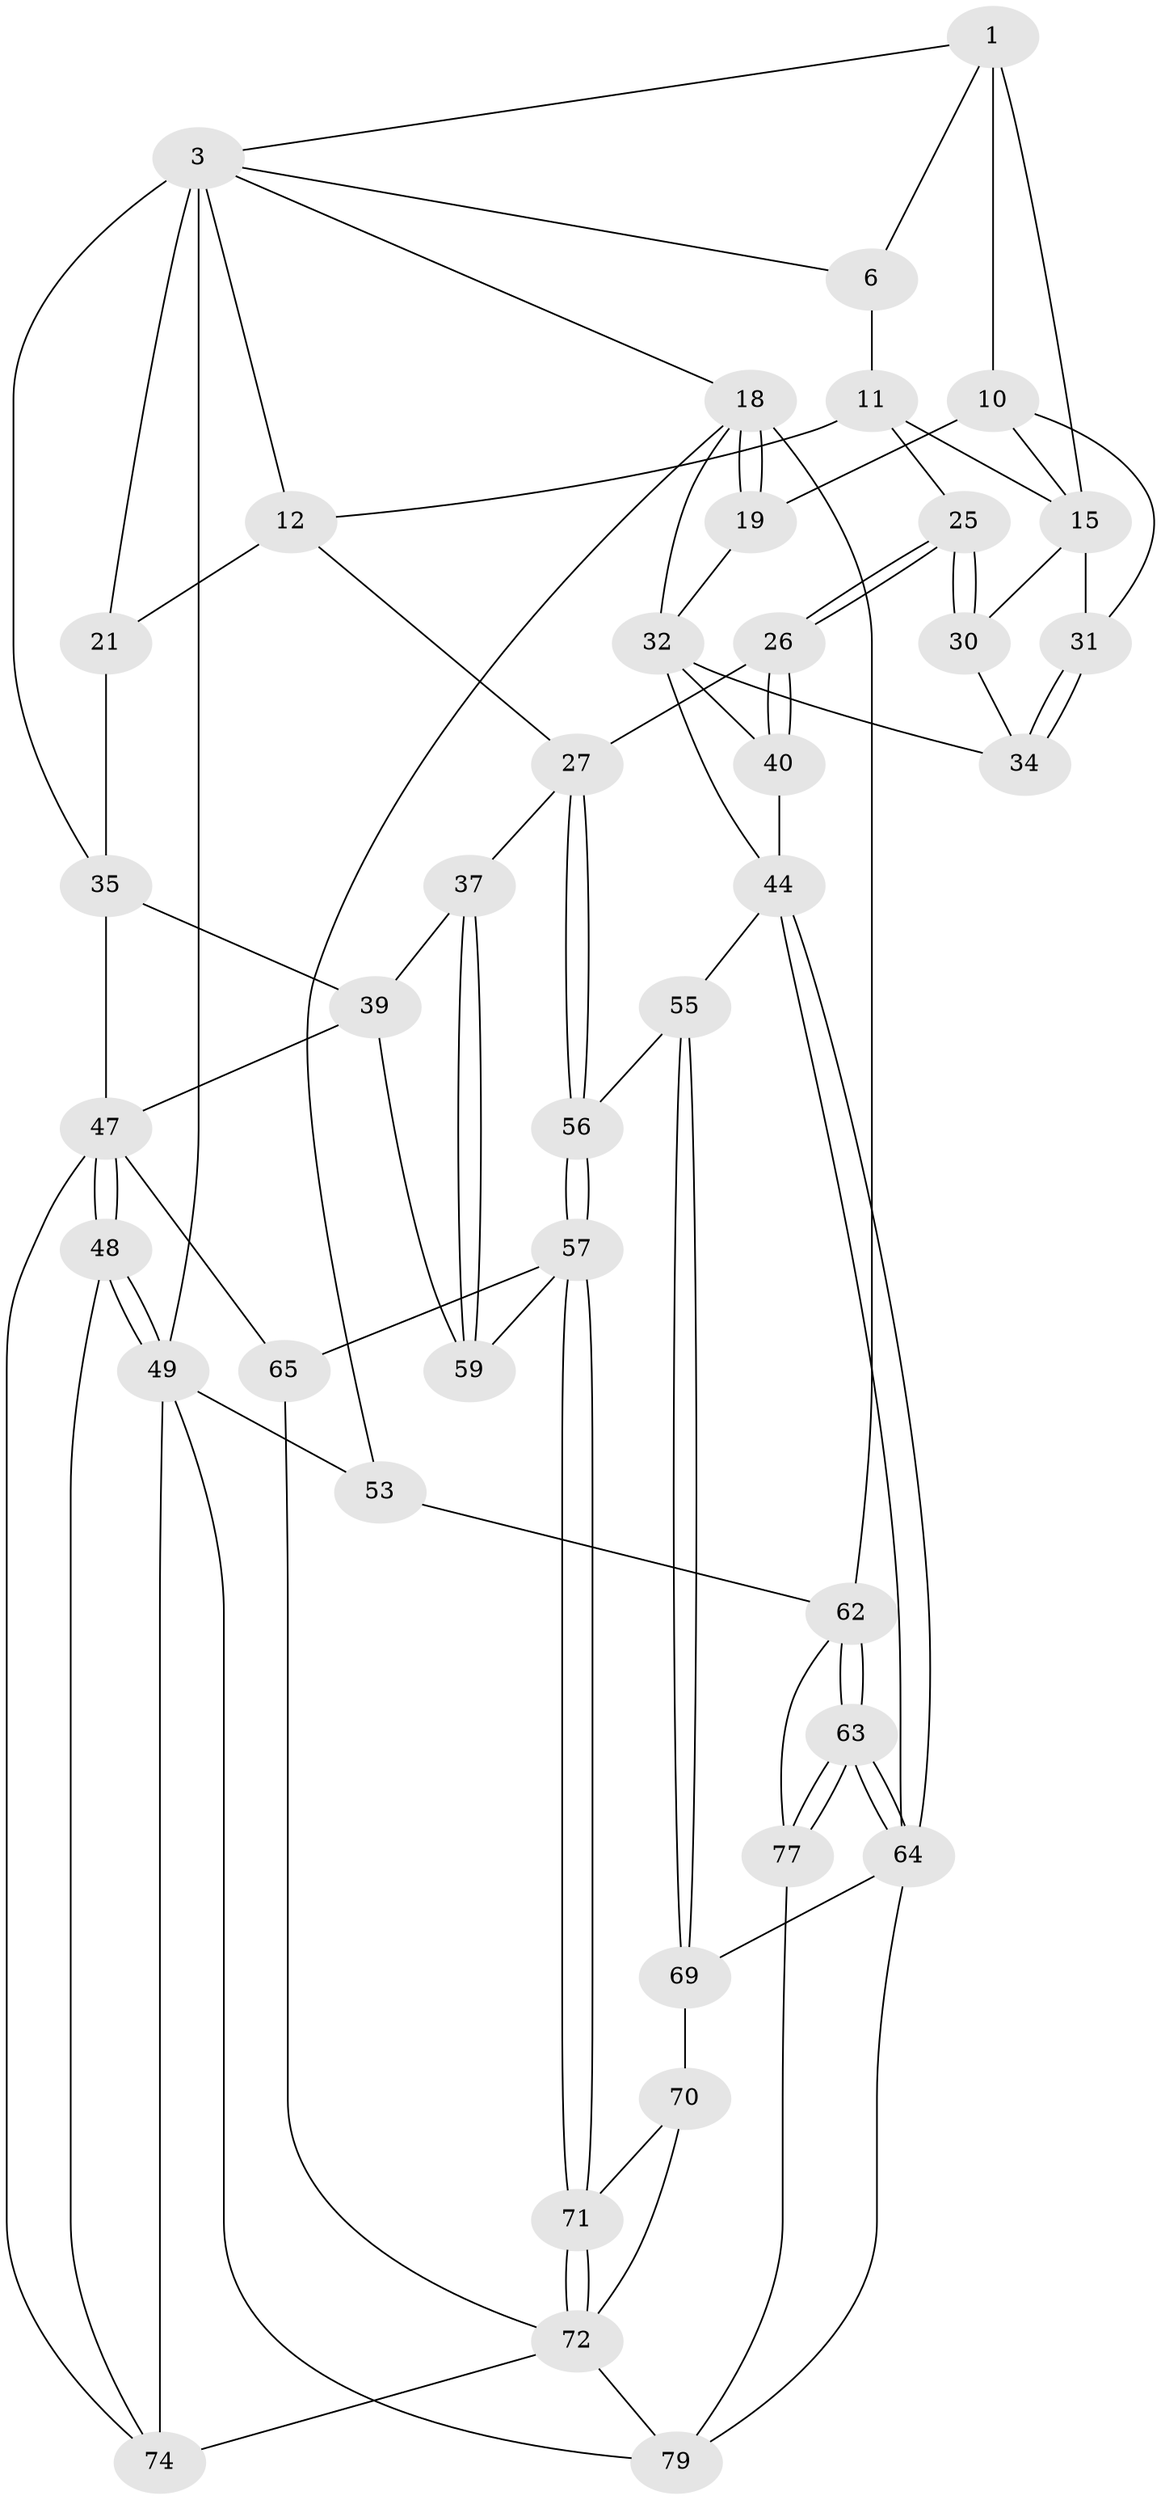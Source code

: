 // original degree distribution, {3: 0.024390243902439025, 4: 0.21951219512195122, 5: 0.5609756097560976, 6: 0.1951219512195122}
// Generated by graph-tools (version 1.1) at 2025/21/03/04/25 18:21:10]
// undirected, 41 vertices, 93 edges
graph export_dot {
graph [start="1"]
  node [color=gray90,style=filled];
  1 [pos="+0.5048385929193376+0",super="+2+7"];
  3 [pos="+1+0",super="+4"];
  6 [pos="+0.2512443914999425+0",super="+9"];
  10 [pos="+0.615126577549343+0.17544830584060656",super="+14"];
  11 [pos="+0.2980751753734957+0.2480668846870476",super="+17"];
  12 [pos="+0.2859104735985745+0.2501718298318769",super="+23"];
  15 [pos="+0.5763760813438457+0.268145996994927",super="+16+29"];
  18 [pos="+1+0.13237422826023912",super="+41"];
  19 [pos="+0.7530577939859019+0.28626547918335365"];
  21 [pos="+0.1144657689678218+0.26358897857494556",super="+24"];
  25 [pos="+0.4221872988513219+0.4274677812461458"];
  26 [pos="+0.38406441763958515+0.510120870891654"];
  27 [pos="+0.37386244593560397+0.5164882289037743",super="+28"];
  30 [pos="+0.4526638829841132+0.4149266047116896"];
  31 [pos="+0.6202393136141742+0.4075539889814159"];
  32 [pos="+0.7219524280107762+0.47777189586339497",super="+33+43"];
  34 [pos="+0.635964153268004+0.48479400997793665"];
  35 [pos="+0+0.4564329724341151",super="+46+36"];
  37 [pos="+0.26572554072961857+0.5497962136308364",super="+38"];
  39 [pos="+0.06314418691004563+0.5325388236680616",super="+50"];
  40 [pos="+0.5832237126547457+0.6314499544562298"];
  44 [pos="+0.6989875617265825+0.7285088065845471",super="+45"];
  47 [pos="+0+0.9095085571370263",super="+61"];
  48 [pos="+0+1"];
  49 [pos="+0+1",super="+52"];
  53 [pos="+1+0.9739656922133993"];
  55 [pos="+0.5087708062742439+0.7743878253490193"];
  56 [pos="+0.42484946107431043+0.7521786326327649"];
  57 [pos="+0.3170375730055658+0.7873522673123466",super="+58"];
  59 [pos="+0.2402133565257573+0.7194312908423348"];
  62 [pos="+0.8947566173563478+0.8318729084320589",super="+67"];
  63 [pos="+0.7645397177046057+0.9745461528982007"];
  64 [pos="+0.7281644593566866+0.9139534383414463",super="+68"];
  65 [pos="+0.22671532720174858+0.8381993873268847"];
  69 [pos="+0.5074973253978017+0.8523916035072215"];
  70 [pos="+0.4133777986413085+0.8905080553282899"];
  71 [pos="+0.3321904867663702+0.8334710018261964"];
  72 [pos="+0.3159944518264502+0.9327248957863812",super="+73+78"];
  74 [pos="+0.19250197147427772+0.9756137230097824",super="+81+75"];
  77 [pos="+0.779985425085539+1"];
  79 [pos="+0.47148672219223653+1",super="+82"];
  1 -- 10 [weight=2];
  1 -- 3;
  1 -- 15;
  1 -- 6;
  3 -- 18;
  3 -- 49 [weight=2];
  3 -- 35;
  3 -- 21 [weight=2];
  3 -- 6;
  3 -- 12;
  6 -- 11;
  10 -- 19;
  10 -- 15;
  10 -- 31;
  11 -- 12;
  11 -- 25;
  11 -- 15;
  12 -- 27;
  12 -- 21;
  15 -- 31;
  15 -- 30;
  18 -- 19;
  18 -- 19;
  18 -- 32;
  18 -- 53;
  18 -- 62 [weight=2];
  19 -- 32;
  21 -- 35;
  25 -- 26;
  25 -- 26;
  25 -- 30;
  25 -- 30;
  26 -- 27;
  26 -- 40;
  26 -- 40;
  27 -- 56;
  27 -- 56;
  27 -- 37;
  30 -- 34;
  31 -- 34;
  31 -- 34;
  32 -- 40;
  32 -- 34;
  32 -- 44;
  35 -- 47;
  35 -- 39 [weight=2];
  37 -- 59;
  37 -- 59;
  37 -- 39 [weight=2];
  39 -- 59;
  39 -- 47;
  40 -- 44;
  44 -- 64;
  44 -- 64;
  44 -- 55;
  47 -- 48;
  47 -- 48;
  47 -- 65;
  47 -- 74;
  48 -- 49;
  48 -- 49;
  48 -- 74;
  49 -- 74;
  49 -- 53;
  49 -- 79;
  53 -- 62;
  55 -- 56;
  55 -- 69;
  55 -- 69;
  56 -- 57;
  56 -- 57;
  57 -- 71;
  57 -- 71;
  57 -- 65;
  57 -- 59;
  62 -- 63;
  62 -- 63;
  62 -- 77;
  63 -- 64;
  63 -- 64;
  63 -- 77;
  63 -- 77;
  64 -- 69;
  64 -- 79;
  65 -- 72;
  69 -- 70;
  70 -- 71;
  70 -- 72;
  71 -- 72;
  71 -- 72;
  72 -- 74 [weight=2];
  72 -- 79;
  77 -- 79;
}

